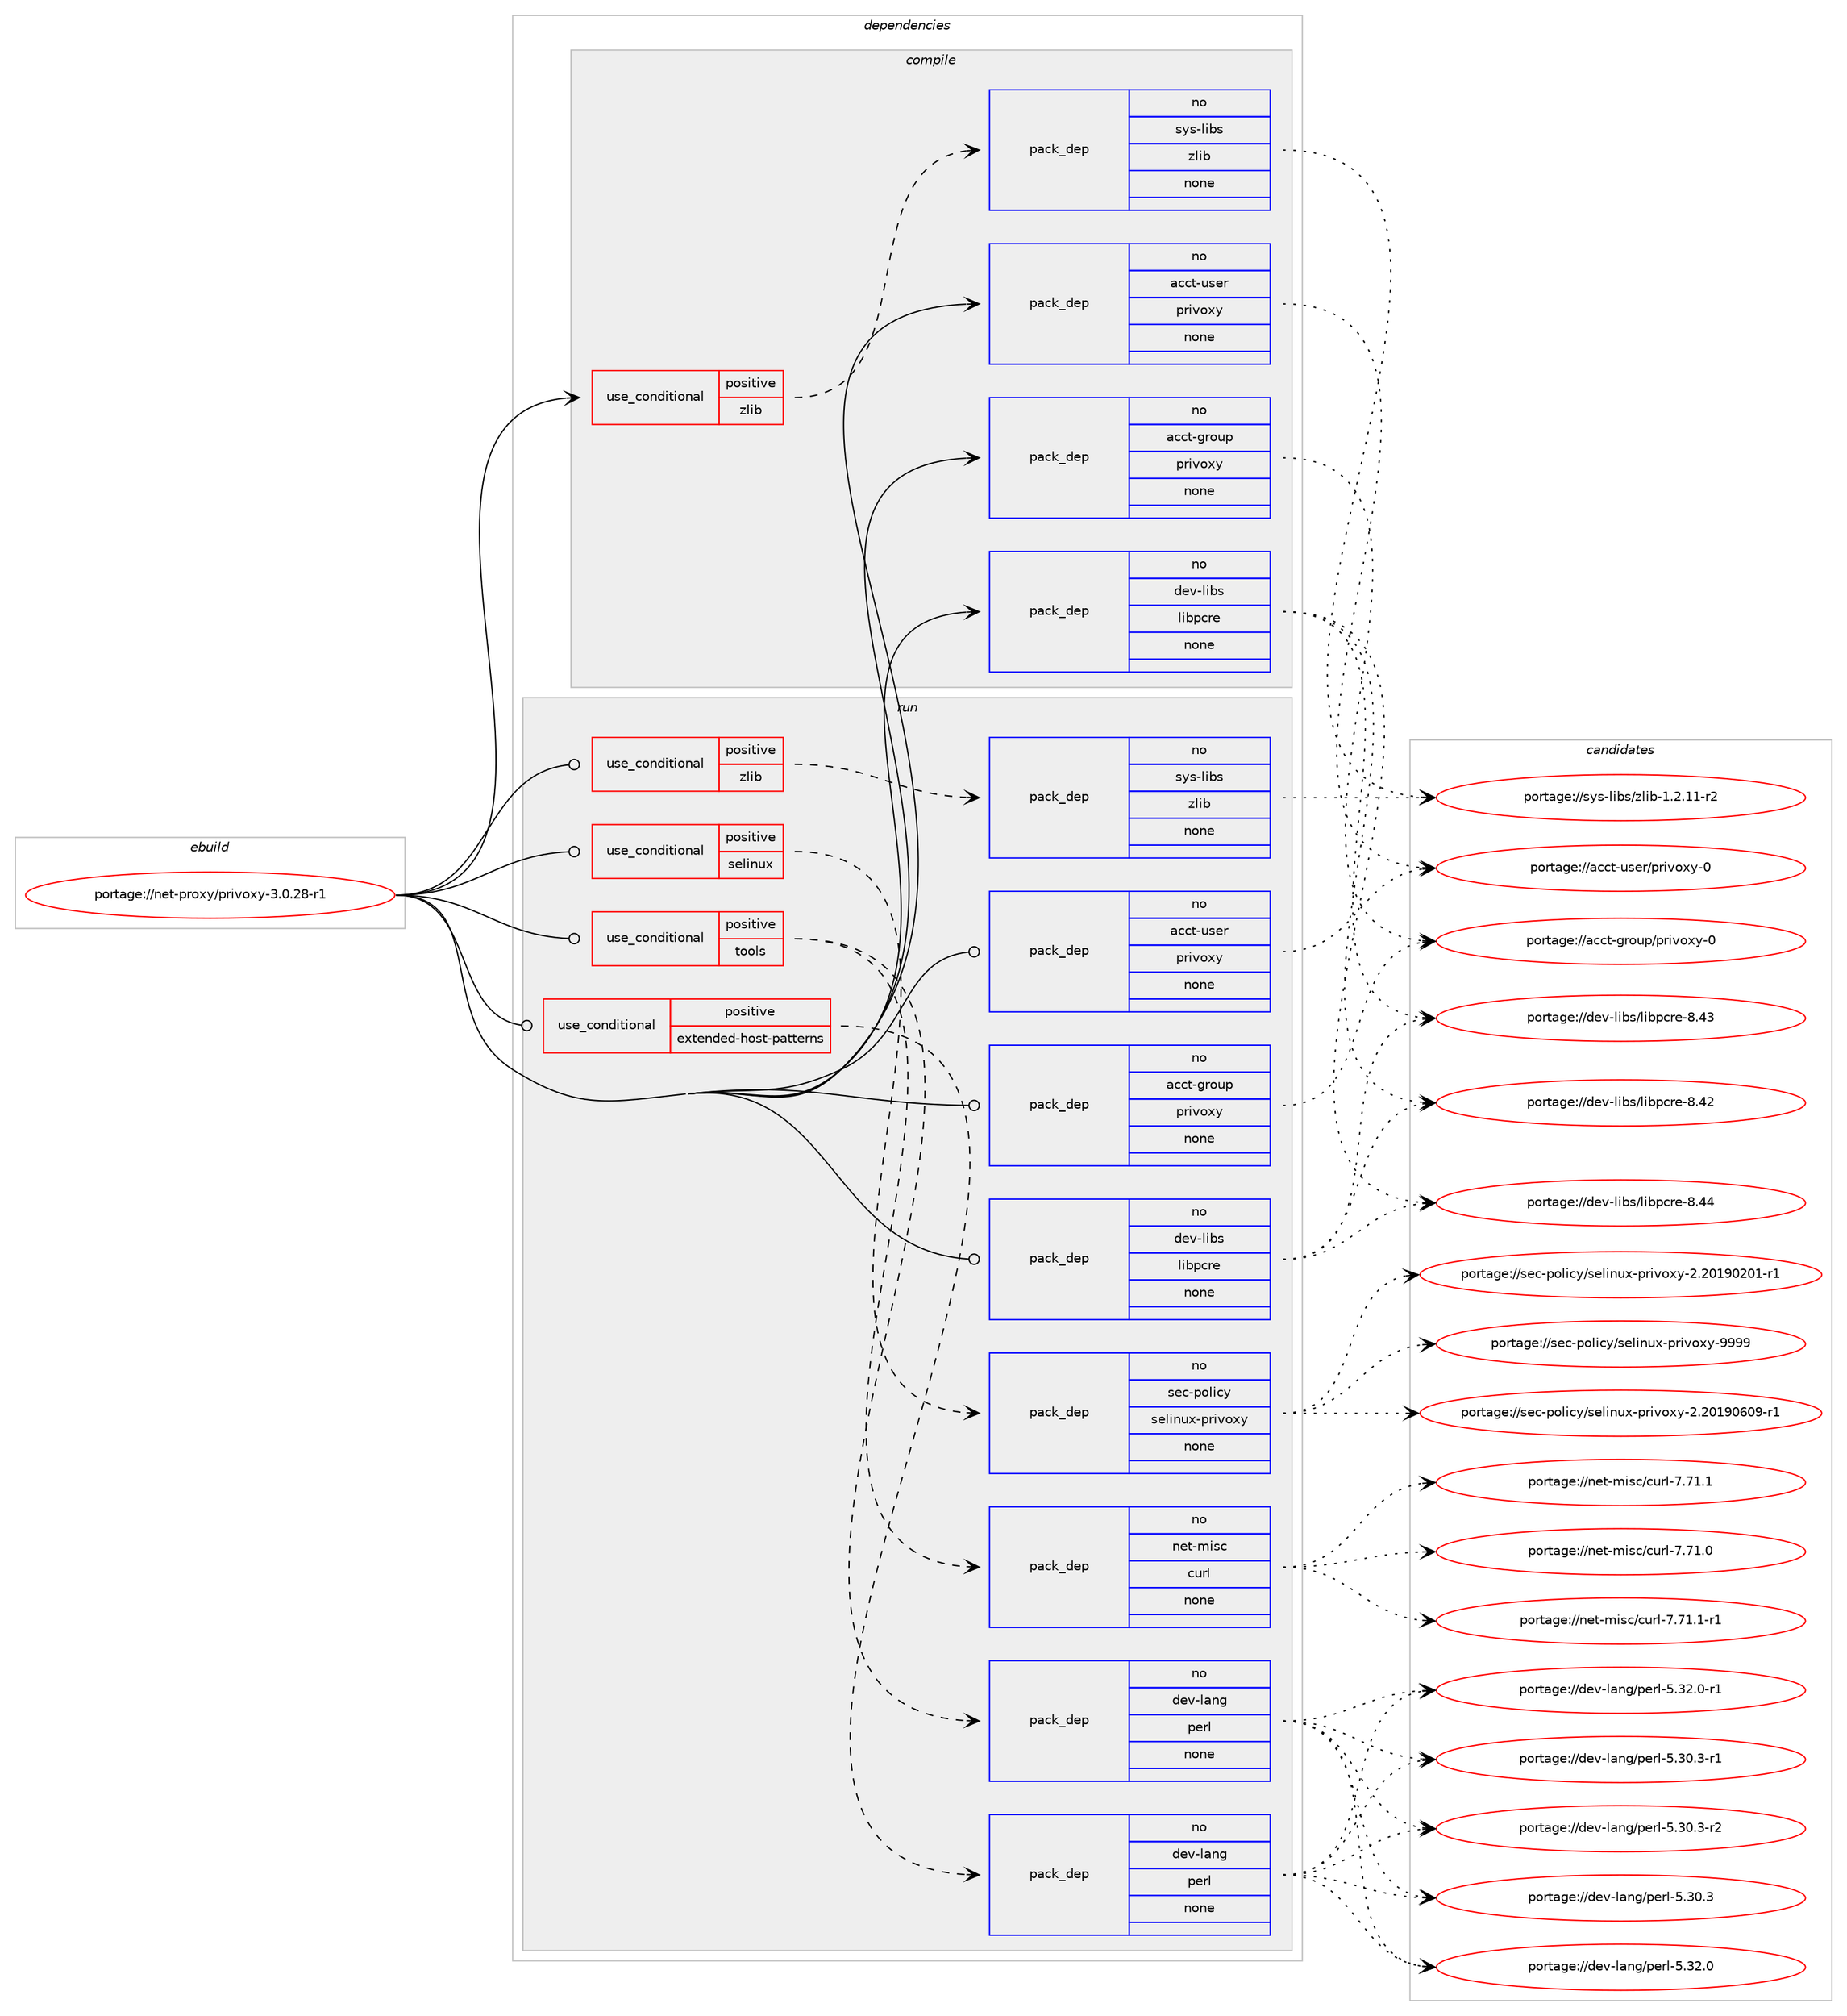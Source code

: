 digraph prolog {

# *************
# Graph options
# *************

newrank=true;
concentrate=true;
compound=true;
graph [rankdir=LR,fontname=Helvetica,fontsize=10,ranksep=1.5];#, ranksep=2.5, nodesep=0.2];
edge  [arrowhead=vee];
node  [fontname=Helvetica,fontsize=10];

# **********
# The ebuild
# **********

subgraph cluster_leftcol {
color=gray;
rank=same;
label=<<i>ebuild</i>>;
id [label="portage://net-proxy/privoxy-3.0.28-r1", color=red, width=4, href="../net-proxy/privoxy-3.0.28-r1.svg"];
}

# ****************
# The dependencies
# ****************

subgraph cluster_midcol {
color=gray;
label=<<i>dependencies</i>>;
subgraph cluster_compile {
fillcolor="#eeeeee";
style=filled;
label=<<i>compile</i>>;
subgraph cond439 {
dependency3313 [label=<<TABLE BORDER="0" CELLBORDER="1" CELLSPACING="0" CELLPADDING="4"><TR><TD ROWSPAN="3" CELLPADDING="10">use_conditional</TD></TR><TR><TD>positive</TD></TR><TR><TD>zlib</TD></TR></TABLE>>, shape=none, color=red];
subgraph pack2812 {
dependency3314 [label=<<TABLE BORDER="0" CELLBORDER="1" CELLSPACING="0" CELLPADDING="4" WIDTH="220"><TR><TD ROWSPAN="6" CELLPADDING="30">pack_dep</TD></TR><TR><TD WIDTH="110">no</TD></TR><TR><TD>sys-libs</TD></TR><TR><TD>zlib</TD></TR><TR><TD>none</TD></TR><TR><TD></TD></TR></TABLE>>, shape=none, color=blue];
}
dependency3313:e -> dependency3314:w [weight=20,style="dashed",arrowhead="vee"];
}
id:e -> dependency3313:w [weight=20,style="solid",arrowhead="vee"];
subgraph pack2813 {
dependency3315 [label=<<TABLE BORDER="0" CELLBORDER="1" CELLSPACING="0" CELLPADDING="4" WIDTH="220"><TR><TD ROWSPAN="6" CELLPADDING="30">pack_dep</TD></TR><TR><TD WIDTH="110">no</TD></TR><TR><TD>acct-group</TD></TR><TR><TD>privoxy</TD></TR><TR><TD>none</TD></TR><TR><TD></TD></TR></TABLE>>, shape=none, color=blue];
}
id:e -> dependency3315:w [weight=20,style="solid",arrowhead="vee"];
subgraph pack2814 {
dependency3316 [label=<<TABLE BORDER="0" CELLBORDER="1" CELLSPACING="0" CELLPADDING="4" WIDTH="220"><TR><TD ROWSPAN="6" CELLPADDING="30">pack_dep</TD></TR><TR><TD WIDTH="110">no</TD></TR><TR><TD>acct-user</TD></TR><TR><TD>privoxy</TD></TR><TR><TD>none</TD></TR><TR><TD></TD></TR></TABLE>>, shape=none, color=blue];
}
id:e -> dependency3316:w [weight=20,style="solid",arrowhead="vee"];
subgraph pack2815 {
dependency3317 [label=<<TABLE BORDER="0" CELLBORDER="1" CELLSPACING="0" CELLPADDING="4" WIDTH="220"><TR><TD ROWSPAN="6" CELLPADDING="30">pack_dep</TD></TR><TR><TD WIDTH="110">no</TD></TR><TR><TD>dev-libs</TD></TR><TR><TD>libpcre</TD></TR><TR><TD>none</TD></TR><TR><TD></TD></TR></TABLE>>, shape=none, color=blue];
}
id:e -> dependency3317:w [weight=20,style="solid",arrowhead="vee"];
}
subgraph cluster_compileandrun {
fillcolor="#eeeeee";
style=filled;
label=<<i>compile and run</i>>;
}
subgraph cluster_run {
fillcolor="#eeeeee";
style=filled;
label=<<i>run</i>>;
subgraph cond440 {
dependency3318 [label=<<TABLE BORDER="0" CELLBORDER="1" CELLSPACING="0" CELLPADDING="4"><TR><TD ROWSPAN="3" CELLPADDING="10">use_conditional</TD></TR><TR><TD>positive</TD></TR><TR><TD>extended-host-patterns</TD></TR></TABLE>>, shape=none, color=red];
subgraph pack2816 {
dependency3319 [label=<<TABLE BORDER="0" CELLBORDER="1" CELLSPACING="0" CELLPADDING="4" WIDTH="220"><TR><TD ROWSPAN="6" CELLPADDING="30">pack_dep</TD></TR><TR><TD WIDTH="110">no</TD></TR><TR><TD>dev-lang</TD></TR><TR><TD>perl</TD></TR><TR><TD>none</TD></TR><TR><TD></TD></TR></TABLE>>, shape=none, color=blue];
}
dependency3318:e -> dependency3319:w [weight=20,style="dashed",arrowhead="vee"];
}
id:e -> dependency3318:w [weight=20,style="solid",arrowhead="odot"];
subgraph cond441 {
dependency3320 [label=<<TABLE BORDER="0" CELLBORDER="1" CELLSPACING="0" CELLPADDING="4"><TR><TD ROWSPAN="3" CELLPADDING="10">use_conditional</TD></TR><TR><TD>positive</TD></TR><TR><TD>selinux</TD></TR></TABLE>>, shape=none, color=red];
subgraph pack2817 {
dependency3321 [label=<<TABLE BORDER="0" CELLBORDER="1" CELLSPACING="0" CELLPADDING="4" WIDTH="220"><TR><TD ROWSPAN="6" CELLPADDING="30">pack_dep</TD></TR><TR><TD WIDTH="110">no</TD></TR><TR><TD>sec-policy</TD></TR><TR><TD>selinux-privoxy</TD></TR><TR><TD>none</TD></TR><TR><TD></TD></TR></TABLE>>, shape=none, color=blue];
}
dependency3320:e -> dependency3321:w [weight=20,style="dashed",arrowhead="vee"];
}
id:e -> dependency3320:w [weight=20,style="solid",arrowhead="odot"];
subgraph cond442 {
dependency3322 [label=<<TABLE BORDER="0" CELLBORDER="1" CELLSPACING="0" CELLPADDING="4"><TR><TD ROWSPAN="3" CELLPADDING="10">use_conditional</TD></TR><TR><TD>positive</TD></TR><TR><TD>tools</TD></TR></TABLE>>, shape=none, color=red];
subgraph pack2818 {
dependency3323 [label=<<TABLE BORDER="0" CELLBORDER="1" CELLSPACING="0" CELLPADDING="4" WIDTH="220"><TR><TD ROWSPAN="6" CELLPADDING="30">pack_dep</TD></TR><TR><TD WIDTH="110">no</TD></TR><TR><TD>net-misc</TD></TR><TR><TD>curl</TD></TR><TR><TD>none</TD></TR><TR><TD></TD></TR></TABLE>>, shape=none, color=blue];
}
dependency3322:e -> dependency3323:w [weight=20,style="dashed",arrowhead="vee"];
subgraph pack2819 {
dependency3324 [label=<<TABLE BORDER="0" CELLBORDER="1" CELLSPACING="0" CELLPADDING="4" WIDTH="220"><TR><TD ROWSPAN="6" CELLPADDING="30">pack_dep</TD></TR><TR><TD WIDTH="110">no</TD></TR><TR><TD>dev-lang</TD></TR><TR><TD>perl</TD></TR><TR><TD>none</TD></TR><TR><TD></TD></TR></TABLE>>, shape=none, color=blue];
}
dependency3322:e -> dependency3324:w [weight=20,style="dashed",arrowhead="vee"];
}
id:e -> dependency3322:w [weight=20,style="solid",arrowhead="odot"];
subgraph cond443 {
dependency3325 [label=<<TABLE BORDER="0" CELLBORDER="1" CELLSPACING="0" CELLPADDING="4"><TR><TD ROWSPAN="3" CELLPADDING="10">use_conditional</TD></TR><TR><TD>positive</TD></TR><TR><TD>zlib</TD></TR></TABLE>>, shape=none, color=red];
subgraph pack2820 {
dependency3326 [label=<<TABLE BORDER="0" CELLBORDER="1" CELLSPACING="0" CELLPADDING="4" WIDTH="220"><TR><TD ROWSPAN="6" CELLPADDING="30">pack_dep</TD></TR><TR><TD WIDTH="110">no</TD></TR><TR><TD>sys-libs</TD></TR><TR><TD>zlib</TD></TR><TR><TD>none</TD></TR><TR><TD></TD></TR></TABLE>>, shape=none, color=blue];
}
dependency3325:e -> dependency3326:w [weight=20,style="dashed",arrowhead="vee"];
}
id:e -> dependency3325:w [weight=20,style="solid",arrowhead="odot"];
subgraph pack2821 {
dependency3327 [label=<<TABLE BORDER="0" CELLBORDER="1" CELLSPACING="0" CELLPADDING="4" WIDTH="220"><TR><TD ROWSPAN="6" CELLPADDING="30">pack_dep</TD></TR><TR><TD WIDTH="110">no</TD></TR><TR><TD>acct-group</TD></TR><TR><TD>privoxy</TD></TR><TR><TD>none</TD></TR><TR><TD></TD></TR></TABLE>>, shape=none, color=blue];
}
id:e -> dependency3327:w [weight=20,style="solid",arrowhead="odot"];
subgraph pack2822 {
dependency3328 [label=<<TABLE BORDER="0" CELLBORDER="1" CELLSPACING="0" CELLPADDING="4" WIDTH="220"><TR><TD ROWSPAN="6" CELLPADDING="30">pack_dep</TD></TR><TR><TD WIDTH="110">no</TD></TR><TR><TD>acct-user</TD></TR><TR><TD>privoxy</TD></TR><TR><TD>none</TD></TR><TR><TD></TD></TR></TABLE>>, shape=none, color=blue];
}
id:e -> dependency3328:w [weight=20,style="solid",arrowhead="odot"];
subgraph pack2823 {
dependency3329 [label=<<TABLE BORDER="0" CELLBORDER="1" CELLSPACING="0" CELLPADDING="4" WIDTH="220"><TR><TD ROWSPAN="6" CELLPADDING="30">pack_dep</TD></TR><TR><TD WIDTH="110">no</TD></TR><TR><TD>dev-libs</TD></TR><TR><TD>libpcre</TD></TR><TR><TD>none</TD></TR><TR><TD></TD></TR></TABLE>>, shape=none, color=blue];
}
id:e -> dependency3329:w [weight=20,style="solid",arrowhead="odot"];
}
}

# **************
# The candidates
# **************

subgraph cluster_choices {
rank=same;
color=gray;
label=<<i>candidates</i>>;

subgraph choice2812 {
color=black;
nodesep=1;
choice11512111545108105981154712210810598454946504649494511450 [label="portage://sys-libs/zlib-1.2.11-r2", color=red, width=4,href="../sys-libs/zlib-1.2.11-r2.svg"];
dependency3314:e -> choice11512111545108105981154712210810598454946504649494511450:w [style=dotted,weight="100"];
}
subgraph choice2813 {
color=black;
nodesep=1;
choice97999911645103114111117112471121141051181111201214548 [label="portage://acct-group/privoxy-0", color=red, width=4,href="../acct-group/privoxy-0.svg"];
dependency3315:e -> choice97999911645103114111117112471121141051181111201214548:w [style=dotted,weight="100"];
}
subgraph choice2814 {
color=black;
nodesep=1;
choice97999911645117115101114471121141051181111201214548 [label="portage://acct-user/privoxy-0", color=red, width=4,href="../acct-user/privoxy-0.svg"];
dependency3316:e -> choice97999911645117115101114471121141051181111201214548:w [style=dotted,weight="100"];
}
subgraph choice2815 {
color=black;
nodesep=1;
choice10010111845108105981154710810598112991141014556465252 [label="portage://dev-libs/libpcre-8.44", color=red, width=4,href="../dev-libs/libpcre-8.44.svg"];
choice10010111845108105981154710810598112991141014556465251 [label="portage://dev-libs/libpcre-8.43", color=red, width=4,href="../dev-libs/libpcre-8.43.svg"];
choice10010111845108105981154710810598112991141014556465250 [label="portage://dev-libs/libpcre-8.42", color=red, width=4,href="../dev-libs/libpcre-8.42.svg"];
dependency3317:e -> choice10010111845108105981154710810598112991141014556465252:w [style=dotted,weight="100"];
dependency3317:e -> choice10010111845108105981154710810598112991141014556465251:w [style=dotted,weight="100"];
dependency3317:e -> choice10010111845108105981154710810598112991141014556465250:w [style=dotted,weight="100"];
}
subgraph choice2816 {
color=black;
nodesep=1;
choice100101118451089711010347112101114108455346515046484511449 [label="portage://dev-lang/perl-5.32.0-r1", color=red, width=4,href="../dev-lang/perl-5.32.0-r1.svg"];
choice10010111845108971101034711210111410845534651504648 [label="portage://dev-lang/perl-5.32.0", color=red, width=4,href="../dev-lang/perl-5.32.0.svg"];
choice100101118451089711010347112101114108455346514846514511450 [label="portage://dev-lang/perl-5.30.3-r2", color=red, width=4,href="../dev-lang/perl-5.30.3-r2.svg"];
choice100101118451089711010347112101114108455346514846514511449 [label="portage://dev-lang/perl-5.30.3-r1", color=red, width=4,href="../dev-lang/perl-5.30.3-r1.svg"];
choice10010111845108971101034711210111410845534651484651 [label="portage://dev-lang/perl-5.30.3", color=red, width=4,href="../dev-lang/perl-5.30.3.svg"];
dependency3319:e -> choice100101118451089711010347112101114108455346515046484511449:w [style=dotted,weight="100"];
dependency3319:e -> choice10010111845108971101034711210111410845534651504648:w [style=dotted,weight="100"];
dependency3319:e -> choice100101118451089711010347112101114108455346514846514511450:w [style=dotted,weight="100"];
dependency3319:e -> choice100101118451089711010347112101114108455346514846514511449:w [style=dotted,weight="100"];
dependency3319:e -> choice10010111845108971101034711210111410845534651484651:w [style=dotted,weight="100"];
}
subgraph choice2817 {
color=black;
nodesep=1;
choice11510199451121111081059912147115101108105110117120451121141051181111201214557575757 [label="portage://sec-policy/selinux-privoxy-9999", color=red, width=4,href="../sec-policy/selinux-privoxy-9999.svg"];
choice115101994511211110810599121471151011081051101171204511211410511811112012145504650484957485448574511449 [label="portage://sec-policy/selinux-privoxy-2.20190609-r1", color=red, width=4,href="../sec-policy/selinux-privoxy-2.20190609-r1.svg"];
choice115101994511211110810599121471151011081051101171204511211410511811112012145504650484957485048494511449 [label="portage://sec-policy/selinux-privoxy-2.20190201-r1", color=red, width=4,href="../sec-policy/selinux-privoxy-2.20190201-r1.svg"];
dependency3321:e -> choice11510199451121111081059912147115101108105110117120451121141051181111201214557575757:w [style=dotted,weight="100"];
dependency3321:e -> choice115101994511211110810599121471151011081051101171204511211410511811112012145504650484957485448574511449:w [style=dotted,weight="100"];
dependency3321:e -> choice115101994511211110810599121471151011081051101171204511211410511811112012145504650484957485048494511449:w [style=dotted,weight="100"];
}
subgraph choice2818 {
color=black;
nodesep=1;
choice11010111645109105115994799117114108455546554946494511449 [label="portage://net-misc/curl-7.71.1-r1", color=red, width=4,href="../net-misc/curl-7.71.1-r1.svg"];
choice1101011164510910511599479911711410845554655494649 [label="portage://net-misc/curl-7.71.1", color=red, width=4,href="../net-misc/curl-7.71.1.svg"];
choice1101011164510910511599479911711410845554655494648 [label="portage://net-misc/curl-7.71.0", color=red, width=4,href="../net-misc/curl-7.71.0.svg"];
dependency3323:e -> choice11010111645109105115994799117114108455546554946494511449:w [style=dotted,weight="100"];
dependency3323:e -> choice1101011164510910511599479911711410845554655494649:w [style=dotted,weight="100"];
dependency3323:e -> choice1101011164510910511599479911711410845554655494648:w [style=dotted,weight="100"];
}
subgraph choice2819 {
color=black;
nodesep=1;
choice100101118451089711010347112101114108455346515046484511449 [label="portage://dev-lang/perl-5.32.0-r1", color=red, width=4,href="../dev-lang/perl-5.32.0-r1.svg"];
choice10010111845108971101034711210111410845534651504648 [label="portage://dev-lang/perl-5.32.0", color=red, width=4,href="../dev-lang/perl-5.32.0.svg"];
choice100101118451089711010347112101114108455346514846514511450 [label="portage://dev-lang/perl-5.30.3-r2", color=red, width=4,href="../dev-lang/perl-5.30.3-r2.svg"];
choice100101118451089711010347112101114108455346514846514511449 [label="portage://dev-lang/perl-5.30.3-r1", color=red, width=4,href="../dev-lang/perl-5.30.3-r1.svg"];
choice10010111845108971101034711210111410845534651484651 [label="portage://dev-lang/perl-5.30.3", color=red, width=4,href="../dev-lang/perl-5.30.3.svg"];
dependency3324:e -> choice100101118451089711010347112101114108455346515046484511449:w [style=dotted,weight="100"];
dependency3324:e -> choice10010111845108971101034711210111410845534651504648:w [style=dotted,weight="100"];
dependency3324:e -> choice100101118451089711010347112101114108455346514846514511450:w [style=dotted,weight="100"];
dependency3324:e -> choice100101118451089711010347112101114108455346514846514511449:w [style=dotted,weight="100"];
dependency3324:e -> choice10010111845108971101034711210111410845534651484651:w [style=dotted,weight="100"];
}
subgraph choice2820 {
color=black;
nodesep=1;
choice11512111545108105981154712210810598454946504649494511450 [label="portage://sys-libs/zlib-1.2.11-r2", color=red, width=4,href="../sys-libs/zlib-1.2.11-r2.svg"];
dependency3326:e -> choice11512111545108105981154712210810598454946504649494511450:w [style=dotted,weight="100"];
}
subgraph choice2821 {
color=black;
nodesep=1;
choice97999911645103114111117112471121141051181111201214548 [label="portage://acct-group/privoxy-0", color=red, width=4,href="../acct-group/privoxy-0.svg"];
dependency3327:e -> choice97999911645103114111117112471121141051181111201214548:w [style=dotted,weight="100"];
}
subgraph choice2822 {
color=black;
nodesep=1;
choice97999911645117115101114471121141051181111201214548 [label="portage://acct-user/privoxy-0", color=red, width=4,href="../acct-user/privoxy-0.svg"];
dependency3328:e -> choice97999911645117115101114471121141051181111201214548:w [style=dotted,weight="100"];
}
subgraph choice2823 {
color=black;
nodesep=1;
choice10010111845108105981154710810598112991141014556465252 [label="portage://dev-libs/libpcre-8.44", color=red, width=4,href="../dev-libs/libpcre-8.44.svg"];
choice10010111845108105981154710810598112991141014556465251 [label="portage://dev-libs/libpcre-8.43", color=red, width=4,href="../dev-libs/libpcre-8.43.svg"];
choice10010111845108105981154710810598112991141014556465250 [label="portage://dev-libs/libpcre-8.42", color=red, width=4,href="../dev-libs/libpcre-8.42.svg"];
dependency3329:e -> choice10010111845108105981154710810598112991141014556465252:w [style=dotted,weight="100"];
dependency3329:e -> choice10010111845108105981154710810598112991141014556465251:w [style=dotted,weight="100"];
dependency3329:e -> choice10010111845108105981154710810598112991141014556465250:w [style=dotted,weight="100"];
}
}

}
